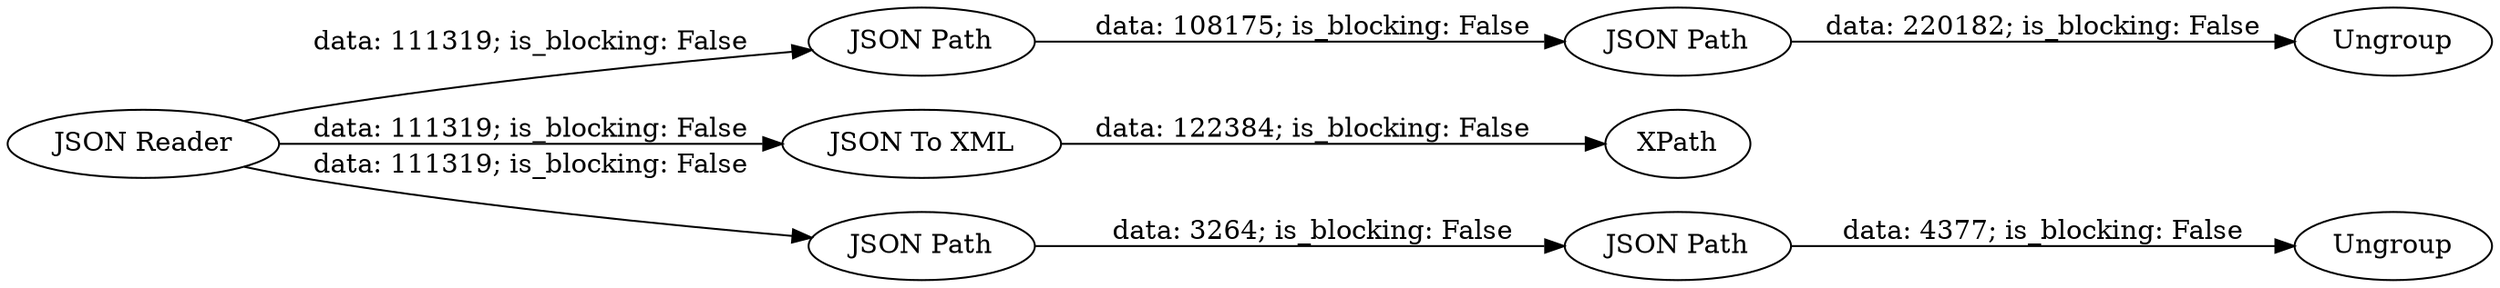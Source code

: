 digraph {
	"6074468669615164106_4" [label="JSON Path"]
	"6074468669615164106_8" [label=Ungroup]
	"6074468669615164106_5" [label="JSON Path"]
	"6074468669615164106_1" [label="JSON Reader"]
	"6074468669615164106_10" [label=XPath]
	"6074468669615164106_7" [label="JSON Path"]
	"6074468669615164106_2" [label="JSON To XML"]
	"6074468669615164106_9" [label="JSON Path"]
	"6074468669615164106_6" [label=Ungroup]
	"6074468669615164106_1" -> "6074468669615164106_9" [label="data: 111319; is_blocking: False"]
	"6074468669615164106_9" -> "6074468669615164106_7" [label="data: 3264; is_blocking: False"]
	"6074468669615164106_4" -> "6074468669615164106_5" [label="data: 108175; is_blocking: False"]
	"6074468669615164106_7" -> "6074468669615164106_8" [label="data: 4377; is_blocking: False"]
	"6074468669615164106_1" -> "6074468669615164106_4" [label="data: 111319; is_blocking: False"]
	"6074468669615164106_5" -> "6074468669615164106_6" [label="data: 220182; is_blocking: False"]
	"6074468669615164106_1" -> "6074468669615164106_2" [label="data: 111319; is_blocking: False"]
	"6074468669615164106_2" -> "6074468669615164106_10" [label="data: 122384; is_blocking: False"]
	rankdir=LR
}
